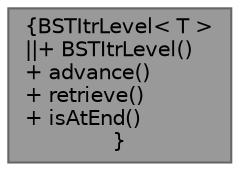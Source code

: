 digraph "BSTItrLevel&lt; T &gt;"
{
 // LATEX_PDF_SIZE
  bgcolor="transparent";
  edge [fontname=Helvetica,fontsize=10,labelfontname=Helvetica,labelfontsize=10];
  node [fontname=Helvetica,fontsize=10,shape=box,height=0.2,width=0.4];
  Node1 [label="{BSTItrLevel\< T \>\n||+ BSTItrLevel()\l+ advance()\l+ retrieve()\l+ isAtEnd()\l}",height=0.2,width=0.4,color="gray40", fillcolor="grey60", style="filled", fontcolor="black",tooltip=" "];
}
